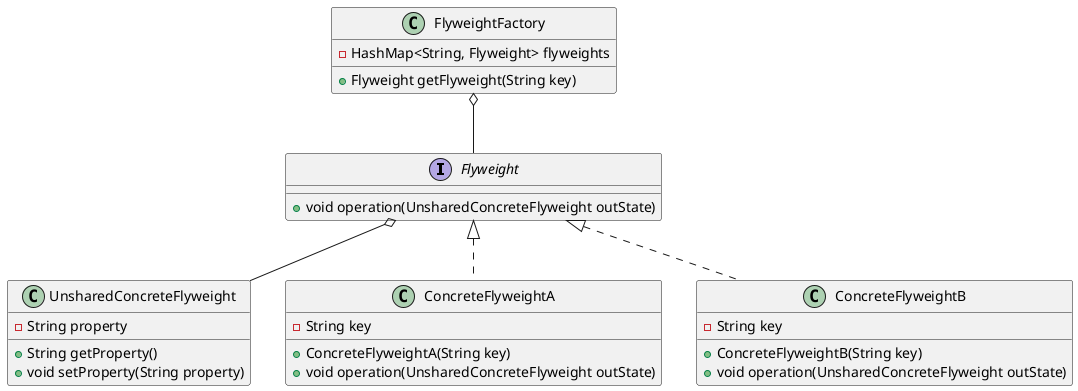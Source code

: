 @startuml

Flyweight o-- UnsharedConcreteFlyweight
FlyweightFactory o-- Flyweight

class UnsharedConcreteFlyweight {
  -String property

  +String getProperty()
  +void setProperty(String property)
}

interface Flyweight {
  +void operation(UnsharedConcreteFlyweight outState)
}

class ConcreteFlyweightA implements Flyweight {
  -String key

  +ConcreteFlyweightA(String key)
  +void operation(UnsharedConcreteFlyweight outState)
}

class ConcreteFlyweightB implements Flyweight {
  -String key

  +ConcreteFlyweightB(String key)
  +void operation(UnsharedConcreteFlyweight outState)
}

class FlyweightFactory {
    -HashMap<String, Flyweight> flyweights

    +Flyweight getFlyweight(String key)
}

@enduml